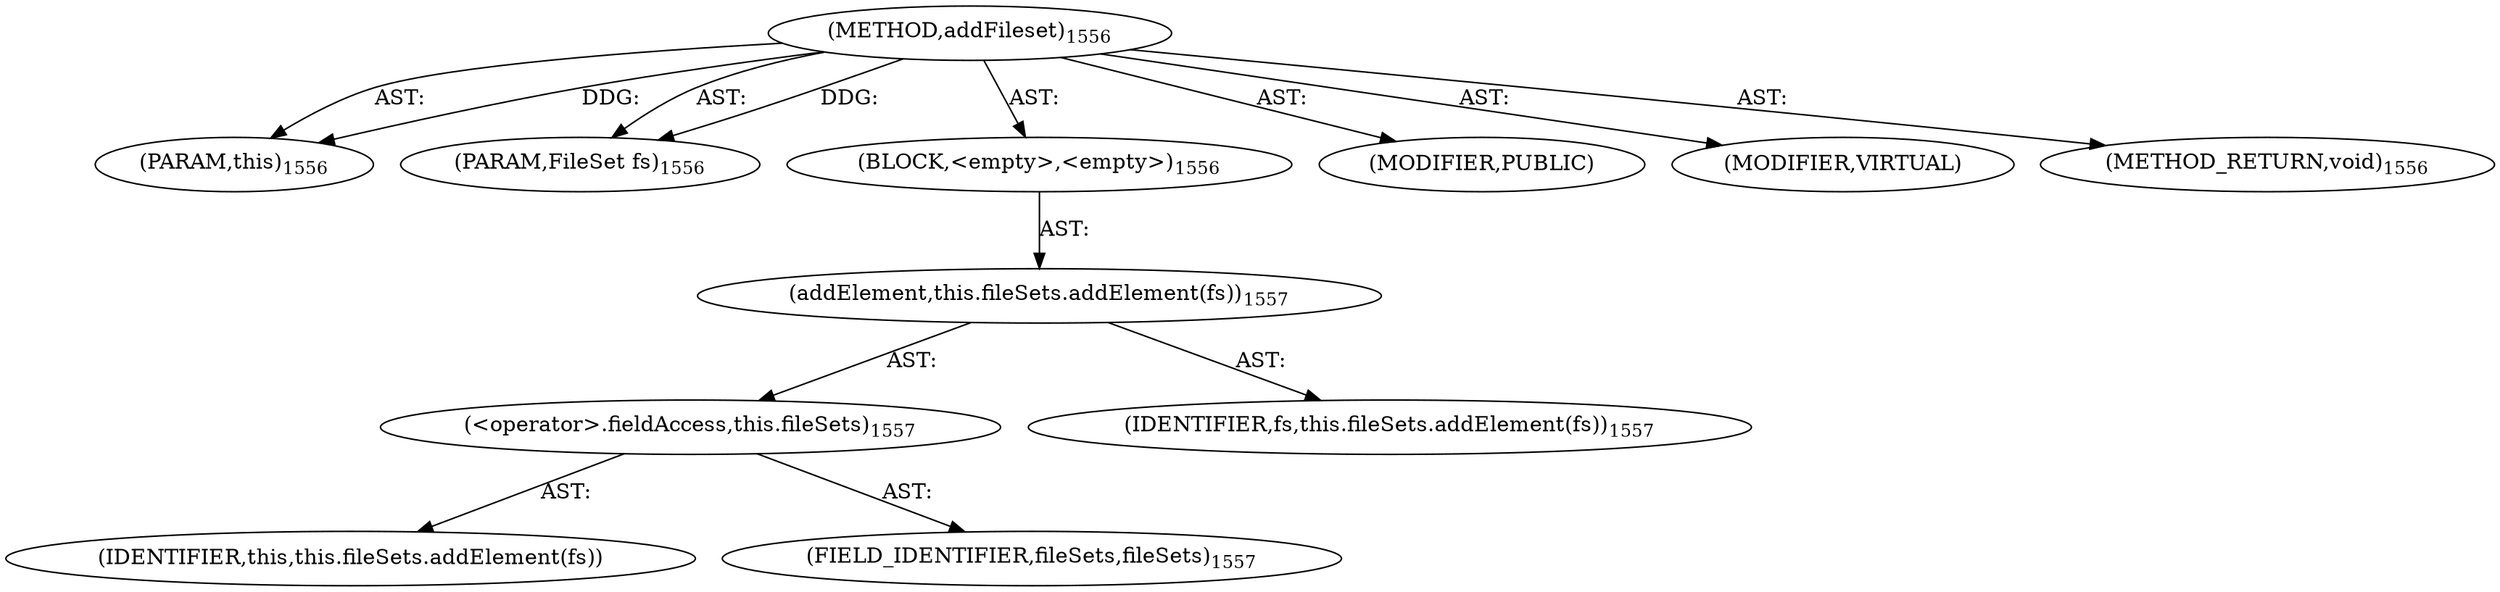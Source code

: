 digraph "addFileset" {  
"111669149819" [label = <(METHOD,addFileset)<SUB>1556</SUB>> ]
"115964117222" [label = <(PARAM,this)<SUB>1556</SUB>> ]
"115964117223" [label = <(PARAM,FileSet fs)<SUB>1556</SUB>> ]
"25769803974" [label = <(BLOCK,&lt;empty&gt;,&lt;empty&gt;)<SUB>1556</SUB>> ]
"30064771712" [label = <(addElement,this.fileSets.addElement(fs))<SUB>1557</SUB>> ]
"30064771713" [label = <(&lt;operator&gt;.fieldAccess,this.fileSets)<SUB>1557</SUB>> ]
"68719477260" [label = <(IDENTIFIER,this,this.fileSets.addElement(fs))> ]
"55834575045" [label = <(FIELD_IDENTIFIER,fileSets,fileSets)<SUB>1557</SUB>> ]
"68719477261" [label = <(IDENTIFIER,fs,this.fileSets.addElement(fs))<SUB>1557</SUB>> ]
"133143986484" [label = <(MODIFIER,PUBLIC)> ]
"133143986485" [label = <(MODIFIER,VIRTUAL)> ]
"128849019003" [label = <(METHOD_RETURN,void)<SUB>1556</SUB>> ]
  "111669149819" -> "115964117222"  [ label = "AST: "] 
  "111669149819" -> "115964117223"  [ label = "AST: "] 
  "111669149819" -> "25769803974"  [ label = "AST: "] 
  "111669149819" -> "133143986484"  [ label = "AST: "] 
  "111669149819" -> "133143986485"  [ label = "AST: "] 
  "111669149819" -> "128849019003"  [ label = "AST: "] 
  "25769803974" -> "30064771712"  [ label = "AST: "] 
  "30064771712" -> "30064771713"  [ label = "AST: "] 
  "30064771712" -> "68719477261"  [ label = "AST: "] 
  "30064771713" -> "68719477260"  [ label = "AST: "] 
  "30064771713" -> "55834575045"  [ label = "AST: "] 
  "111669149819" -> "115964117222"  [ label = "DDG: "] 
  "111669149819" -> "115964117223"  [ label = "DDG: "] 
}
